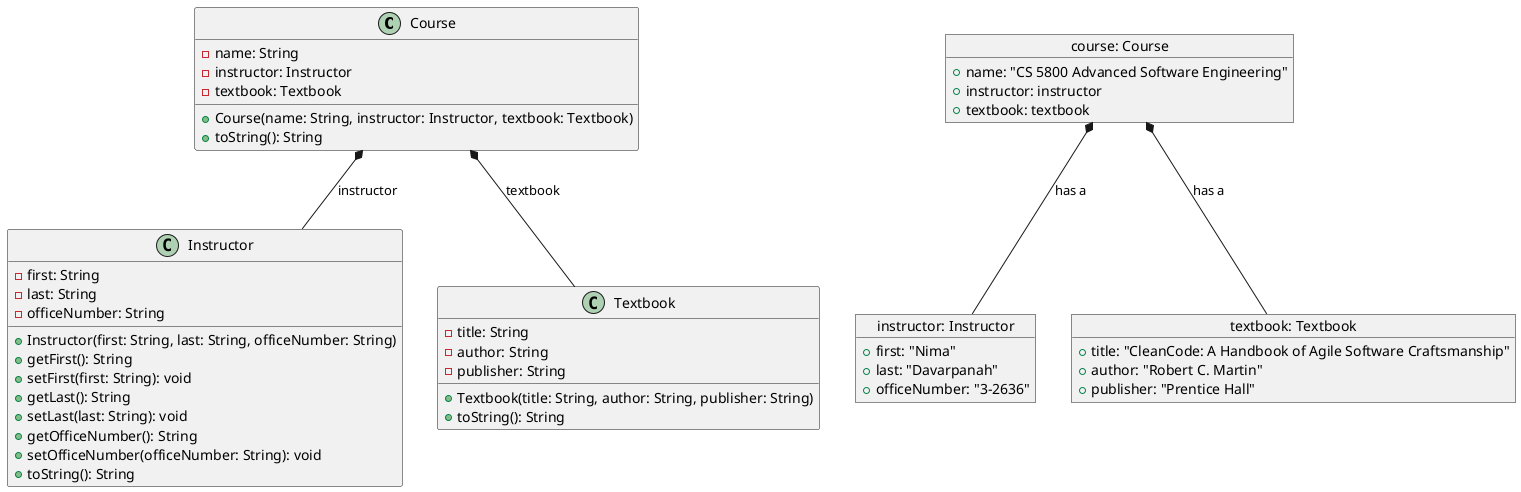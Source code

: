 @startuml
'https://plantuml.com/object-diagram
Course *-- Instructor : instructor
Course *-- Textbook : textbook


class Course {
    - name: String
    - instructor: Instructor
    - textbook: Textbook

    + Course(name: String, instructor: Instructor, textbook: Textbook)
    + toString(): String
}

class Instructor {
    - first: String
    - last: String
    - officeNumber: String

    + Instructor(first: String, last: String, officeNumber: String)
    + getFirst(): String
    + setFirst(first: String): void
    + getLast(): String
    + setLast(last: String): void
    + getOfficeNumber(): String
    + setOfficeNumber(officeNumber: String): void
    + toString(): String
}

class Textbook {
    - title: String
    - author: String
    - publisher: String

    + Textbook(title: String, author: String, publisher: String)
    + toString(): String
}
object "course: Course" as course {
    + name: "CS 5800 Advanced Software Engineering"
    + instructor: instructor
    + textbook: textbook
}

object "instructor: Instructor" as instructor {
    + first: "Nima"
    + last: "Davarpanah"
    + officeNumber: "3-2636"
}

object "textbook: Textbook" as textbook {
    + title: "CleanCode: A Handbook of Agile Software Craftsmanship"
    + author: "Robert C. Martin"
    + publisher: "Prentice Hall"
}

course *-- instructor : has a
course *-- textbook: has a
@enduml
